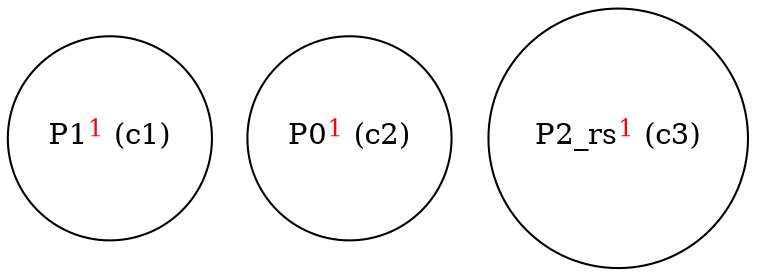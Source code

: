 digraph test {
  c1 [label= <P1<FONT COLOR="red"><SUP>1</SUP></FONT>&nbsp;(c1)> shape=circle];
  c2 [label= <P0<FONT COLOR="red"><SUP>1</SUP></FONT>&nbsp;(c2)> shape=circle];
  c3 [label= <P2_rs<FONT COLOR="red"><SUP>1</SUP></FONT>&nbsp;(c3)> shape=circle];
}
